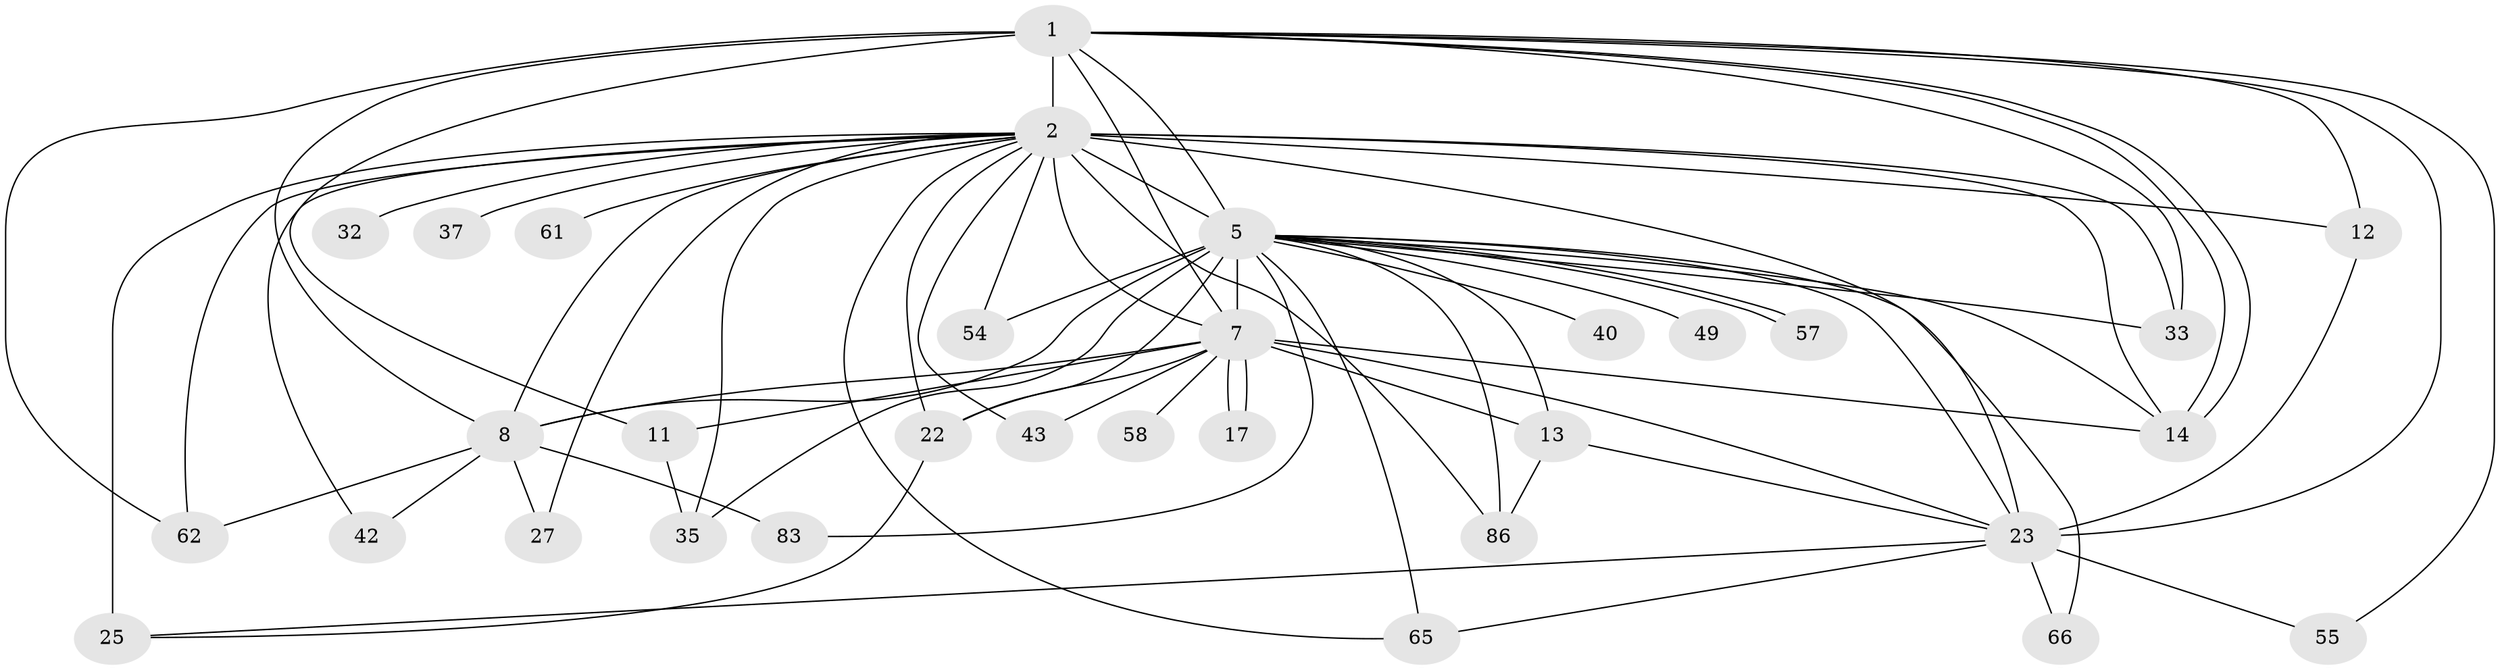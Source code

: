 // original degree distribution, {21: 0.009174311926605505, 23: 0.009174311926605505, 18: 0.01834862385321101, 29: 0.009174311926605505, 14: 0.009174311926605505, 25: 0.009174311926605505, 15: 0.009174311926605505, 24: 0.009174311926605505, 20: 0.009174311926605505, 3: 0.22018348623853212, 4: 0.05504587155963303, 5: 0.05504587155963303, 2: 0.5321100917431193, 7: 0.01834862385321101, 6: 0.01834862385321101, 11: 0.009174311926605505}
// Generated by graph-tools (version 1.1) at 2025/17/03/04/25 18:17:26]
// undirected, 32 vertices, 72 edges
graph export_dot {
graph [start="1"]
  node [color=gray90,style=filled];
  1 [super="+72+6"];
  2 [super="+3+41+26+50+64+28+36+16+18+21+90"];
  5 [super="+19+9+34+29"];
  7 [super="+39+30+76"];
  8 [super="+20+53"];
  11;
  12 [super="+59"];
  13 [super="+71"];
  14 [super="+91"];
  17;
  22 [super="+82"];
  23 [super="+48+69+45"];
  25 [super="+79"];
  27;
  32 [super="+78"];
  33;
  35 [super="+60"];
  37;
  40;
  42;
  43;
  49;
  54 [super="+93"];
  55;
  57;
  58;
  61 [super="+77"];
  62 [super="+70"];
  65 [super="+106"];
  66;
  83;
  86 [super="+97"];
  1 -- 2 [weight=11];
  1 -- 5 [weight=8];
  1 -- 7 [weight=2];
  1 -- 8 [weight=3];
  1 -- 11;
  1 -- 14;
  1 -- 14;
  1 -- 62 [weight=2];
  1 -- 33;
  1 -- 55;
  1 -- 23;
  1 -- 12;
  2 -- 5 [weight=17];
  2 -- 7 [weight=5];
  2 -- 8 [weight=5];
  2 -- 25 [weight=3];
  2 -- 65;
  2 -- 12;
  2 -- 86;
  2 -- 23 [weight=6];
  2 -- 27;
  2 -- 32 [weight=3];
  2 -- 33;
  2 -- 37 [weight=2];
  2 -- 42;
  2 -- 61 [weight=2];
  2 -- 62;
  2 -- 35 [weight=3];
  2 -- 54;
  2 -- 43;
  2 -- 14;
  2 -- 22;
  5 -- 7 [weight=5];
  5 -- 8 [weight=4];
  5 -- 57;
  5 -- 57;
  5 -- 65 [weight=3];
  5 -- 35;
  5 -- 22;
  5 -- 23 [weight=3];
  5 -- 66;
  5 -- 13;
  5 -- 14;
  5 -- 83;
  5 -- 86;
  5 -- 33;
  5 -- 40;
  5 -- 49 [weight=2];
  5 -- 54 [weight=2];
  7 -- 8;
  7 -- 11;
  7 -- 13 [weight=2];
  7 -- 17;
  7 -- 17;
  7 -- 22 [weight=2];
  7 -- 58 [weight=2];
  7 -- 23 [weight=4];
  7 -- 14;
  7 -- 43;
  8 -- 27;
  8 -- 42;
  8 -- 83;
  8 -- 62;
  11 -- 35;
  12 -- 23 [weight=2];
  13 -- 23;
  13 -- 86;
  22 -- 25;
  23 -- 66;
  23 -- 55;
  23 -- 65;
  23 -- 25;
}
